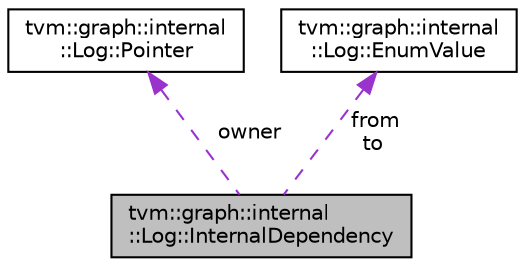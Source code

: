 digraph "tvm::graph::internal::Log::InternalDependency"
{
 // LATEX_PDF_SIZE
  edge [fontname="Helvetica",fontsize="10",labelfontname="Helvetica",labelfontsize="10"];
  node [fontname="Helvetica",fontsize="10",shape=record];
  Node1 [label="tvm::graph::internal\l::Log::InternalDependency",height=0.2,width=0.4,color="black", fillcolor="grey75", style="filled", fontcolor="black",tooltip=" "];
  Node2 -> Node1 [dir="back",color="darkorchid3",fontsize="10",style="dashed",label=" owner" ,fontname="Helvetica"];
  Node2 [label="tvm::graph::internal\l::Log::Pointer",height=0.2,width=0.4,color="black", fillcolor="white", style="filled",URL="$structtvm_1_1graph_1_1internal_1_1Log_1_1Pointer.html",tooltip=" "];
  Node3 -> Node1 [dir="back",color="darkorchid3",fontsize="10",style="dashed",label=" from\nto" ,fontname="Helvetica"];
  Node3 [label="tvm::graph::internal\l::Log::EnumValue",height=0.2,width=0.4,color="black", fillcolor="white", style="filled",URL="$structtvm_1_1graph_1_1internal_1_1Log_1_1EnumValue.html",tooltip=" "];
}
